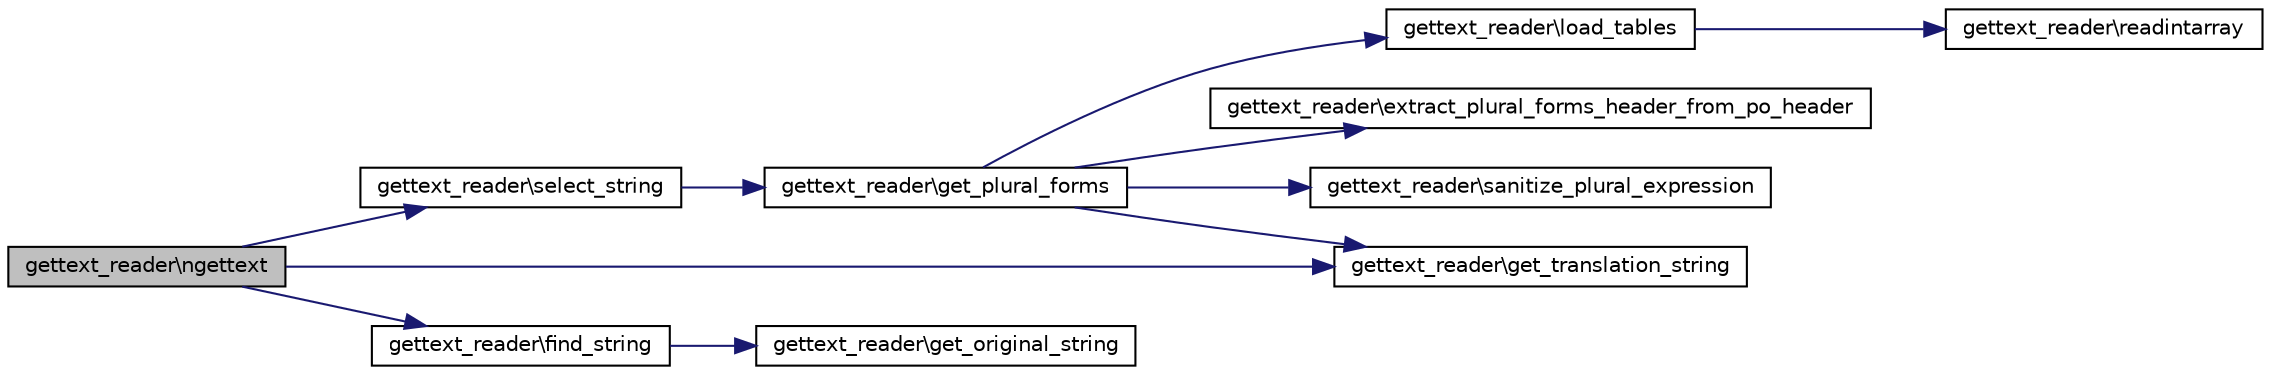 digraph G
{
  edge [fontname="Helvetica",fontsize="10",labelfontname="Helvetica",labelfontsize="10"];
  node [fontname="Helvetica",fontsize="10",shape=record];
  rankdir="LR";
  Node1 [label="gettext_reader\\ngettext",height=0.2,width=0.4,color="black", fillcolor="grey75", style="filled" fontcolor="black"];
  Node1 -> Node2 [color="midnightblue",fontsize="10",style="solid",fontname="Helvetica"];
  Node2 [label="gettext_reader\\select_string",height=0.2,width=0.4,color="black", fillcolor="white", style="filled",URL="$classgettext__reader.html#a7b56a1911c46de99e13677ac10c8d11f",tooltip="Detects which plural form to take."];
  Node2 -> Node3 [color="midnightblue",fontsize="10",style="solid",fontname="Helvetica"];
  Node3 [label="gettext_reader\\get_plural_forms",height=0.2,width=0.4,color="black", fillcolor="white", style="filled",URL="$classgettext__reader.html#a6d4d42aeb8e669c82bdd029aacd5afb0",tooltip="Get possible plural forms from MO header."];
  Node3 -> Node4 [color="midnightblue",fontsize="10",style="solid",fontname="Helvetica"];
  Node4 [label="gettext_reader\\load_tables",height=0.2,width=0.4,color="black", fillcolor="white", style="filled",URL="$classgettext__reader.html#a3905d057598a325b328c6be564c6ada5",tooltip="Loads the translation tables from the MO file into the cache If caching is enabled, also loads all strings into a cache to speed up translation lookups."];
  Node4 -> Node5 [color="midnightblue",fontsize="10",style="solid",fontname="Helvetica"];
  Node5 [label="gettext_reader\\readintarray",height=0.2,width=0.4,color="black", fillcolor="white", style="filled",URL="$classgettext__reader.html#a295a5793ddaf41f104511d1dee4f2ce5",tooltip="Reads an array of Integers from the Stream."];
  Node3 -> Node6 [color="midnightblue",fontsize="10",style="solid",fontname="Helvetica"];
  Node6 [label="gettext_reader\\get_translation_string",height=0.2,width=0.4,color="black", fillcolor="white", style="filled",URL="$classgettext__reader.html#ad1e4c97363185f3ab6a049c6e58ab3b9",tooltip="Returns a string from the &quot;translations&quot; table."];
  Node3 -> Node7 [color="midnightblue",fontsize="10",style="solid",fontname="Helvetica"];
  Node7 [label="gettext_reader\\extract_plural_forms_header_from_po_header",height=0.2,width=0.4,color="black", fillcolor="white", style="filled",URL="$classgettext__reader.html#af61b2be9b5df295eba211f65defed956",tooltip="Parse full PO header and extract only plural forms line."];
  Node3 -> Node8 [color="midnightblue",fontsize="10",style="solid",fontname="Helvetica"];
  Node8 [label="gettext_reader\\sanitize_plural_expression",height=0.2,width=0.4,color="black", fillcolor="white", style="filled",URL="$classgettext__reader.html#a1b885c0ae716a18492ea8a60d65bab46",tooltip="Sanitize plural form expression for use in PHP eval call."];
  Node1 -> Node9 [color="midnightblue",fontsize="10",style="solid",fontname="Helvetica"];
  Node9 [label="gettext_reader\\find_string",height=0.2,width=0.4,color="black", fillcolor="white", style="filled",URL="$classgettext__reader.html#a1ad27cb6d28b547d7016c676b626cf2c",tooltip="Binary search for string."];
  Node9 -> Node10 [color="midnightblue",fontsize="10",style="solid",fontname="Helvetica"];
  Node10 [label="gettext_reader\\get_original_string",height=0.2,width=0.4,color="black", fillcolor="white", style="filled",URL="$classgettext__reader.html#ae13bcf14ad939916763d03f1a7da7c75",tooltip="Returns a string from the &quot;originals&quot; table."];
  Node1 -> Node6 [color="midnightblue",fontsize="10",style="solid",fontname="Helvetica"];
}
